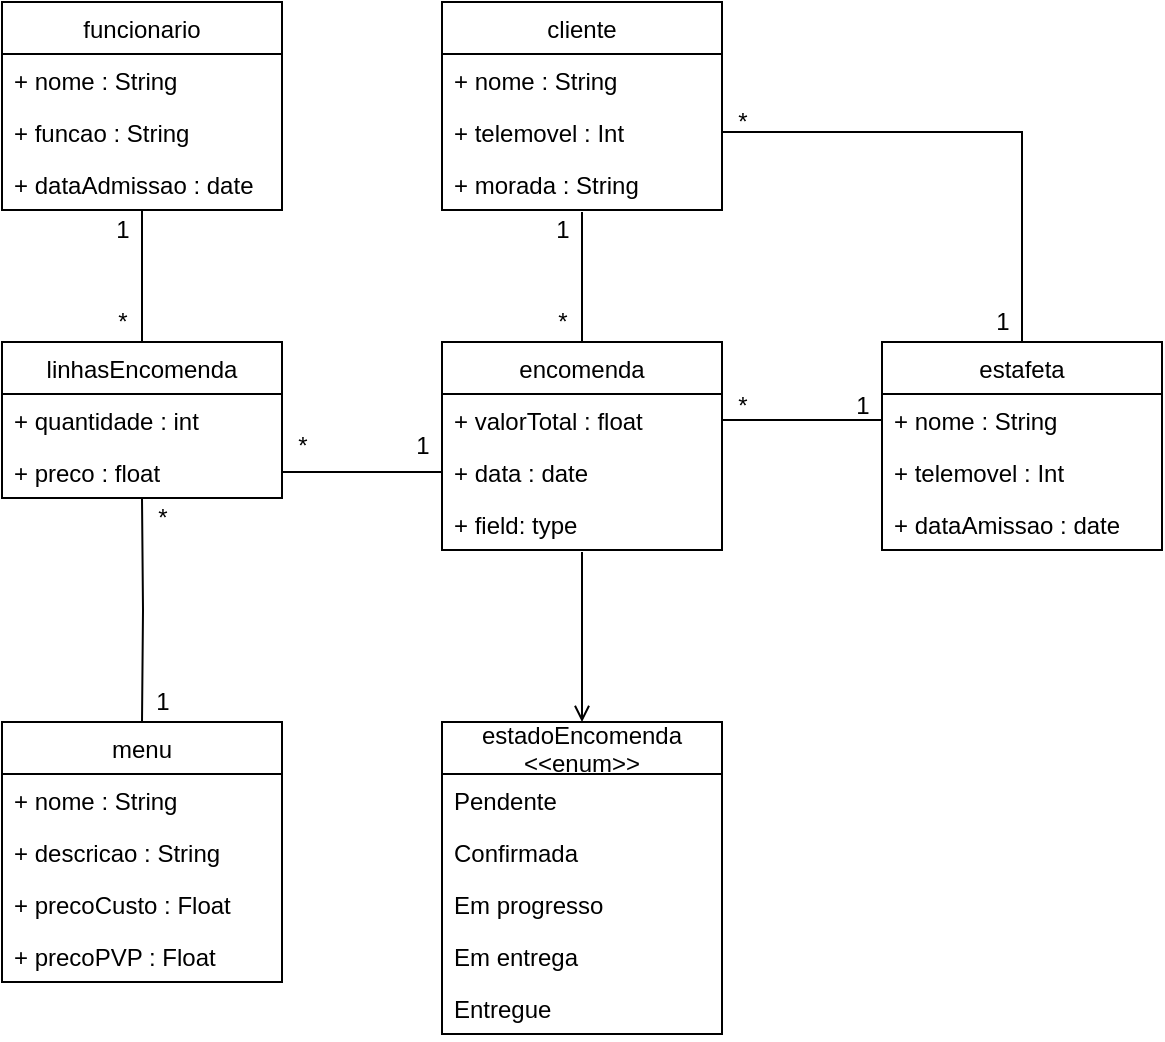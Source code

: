 <mxfile version="13.9.9" type="device"><diagram id="ji7KjX3tjj3UjLO9X0NA" name="Página-1"><mxGraphModel dx="924" dy="869" grid="1" gridSize="10" guides="1" tooltips="1" connect="1" arrows="1" fold="1" page="1" pageScale="1" pageWidth="827" pageHeight="1169" math="0" shadow="0"><root><mxCell id="0"/><mxCell id="1" parent="0"/><mxCell id="LYqKUNfw4X2YdJ_0O9cd-1" value="funcionario" style="swimlane;fontStyle=0;childLayout=stackLayout;horizontal=1;startSize=26;fillColor=none;horizontalStack=0;resizeParent=1;resizeParentMax=0;resizeLast=0;collapsible=1;marginBottom=0;" vertex="1" parent="1"><mxGeometry x="160" y="20" width="140" height="104" as="geometry"/></mxCell><mxCell id="LYqKUNfw4X2YdJ_0O9cd-2" value="+ nome : String" style="text;strokeColor=none;fillColor=none;align=left;verticalAlign=top;spacingLeft=4;spacingRight=4;overflow=hidden;rotatable=0;points=[[0,0.5],[1,0.5]];portConstraint=eastwest;" vertex="1" parent="LYqKUNfw4X2YdJ_0O9cd-1"><mxGeometry y="26" width="140" height="26" as="geometry"/></mxCell><mxCell id="LYqKUNfw4X2YdJ_0O9cd-3" value="+ funcao : String" style="text;strokeColor=none;fillColor=none;align=left;verticalAlign=top;spacingLeft=4;spacingRight=4;overflow=hidden;rotatable=0;points=[[0,0.5],[1,0.5]];portConstraint=eastwest;" vertex="1" parent="LYqKUNfw4X2YdJ_0O9cd-1"><mxGeometry y="52" width="140" height="26" as="geometry"/></mxCell><mxCell id="LYqKUNfw4X2YdJ_0O9cd-4" value="+ dataAdmissao : date" style="text;strokeColor=none;fillColor=none;align=left;verticalAlign=top;spacingLeft=4;spacingRight=4;overflow=hidden;rotatable=0;points=[[0,0.5],[1,0.5]];portConstraint=eastwest;" vertex="1" parent="LYqKUNfw4X2YdJ_0O9cd-1"><mxGeometry y="78" width="140" height="26" as="geometry"/></mxCell><mxCell id="LYqKUNfw4X2YdJ_0O9cd-5" value="cliente" style="swimlane;fontStyle=0;childLayout=stackLayout;horizontal=1;startSize=26;fillColor=none;horizontalStack=0;resizeParent=1;resizeParentMax=0;resizeLast=0;collapsible=1;marginBottom=0;" vertex="1" parent="1"><mxGeometry x="380" y="20" width="140" height="104" as="geometry"/></mxCell><mxCell id="LYqKUNfw4X2YdJ_0O9cd-6" value="+ nome : String" style="text;strokeColor=none;fillColor=none;align=left;verticalAlign=top;spacingLeft=4;spacingRight=4;overflow=hidden;rotatable=0;points=[[0,0.5],[1,0.5]];portConstraint=eastwest;" vertex="1" parent="LYqKUNfw4X2YdJ_0O9cd-5"><mxGeometry y="26" width="140" height="26" as="geometry"/></mxCell><mxCell id="LYqKUNfw4X2YdJ_0O9cd-7" value="+ telemovel : Int" style="text;strokeColor=none;fillColor=none;align=left;verticalAlign=top;spacingLeft=4;spacingRight=4;overflow=hidden;rotatable=0;points=[[0,0.5],[1,0.5]];portConstraint=eastwest;" vertex="1" parent="LYqKUNfw4X2YdJ_0O9cd-5"><mxGeometry y="52" width="140" height="26" as="geometry"/></mxCell><mxCell id="LYqKUNfw4X2YdJ_0O9cd-8" value="+ morada : String" style="text;strokeColor=none;fillColor=none;align=left;verticalAlign=top;spacingLeft=4;spacingRight=4;overflow=hidden;rotatable=0;points=[[0,0.5],[1,0.5]];portConstraint=eastwest;" vertex="1" parent="LYqKUNfw4X2YdJ_0O9cd-5"><mxGeometry y="78" width="140" height="26" as="geometry"/></mxCell><mxCell id="LYqKUNfw4X2YdJ_0O9cd-32" style="edgeStyle=orthogonalEdgeStyle;rounded=0;orthogonalLoop=1;jettySize=auto;html=1;exitX=0.5;exitY=0;exitDx=0;exitDy=0;entryX=1;entryY=0.5;entryDx=0;entryDy=0;endArrow=none;endFill=0;" edge="1" parent="1" source="LYqKUNfw4X2YdJ_0O9cd-9" target="LYqKUNfw4X2YdJ_0O9cd-7"><mxGeometry relative="1" as="geometry"/></mxCell><mxCell id="LYqKUNfw4X2YdJ_0O9cd-9" value="estafeta" style="swimlane;fontStyle=0;childLayout=stackLayout;horizontal=1;startSize=26;fillColor=none;horizontalStack=0;resizeParent=1;resizeParentMax=0;resizeLast=0;collapsible=1;marginBottom=0;" vertex="1" parent="1"><mxGeometry x="600" y="190" width="140" height="104" as="geometry"/></mxCell><mxCell id="LYqKUNfw4X2YdJ_0O9cd-10" value="+ nome : String" style="text;strokeColor=none;fillColor=none;align=left;verticalAlign=top;spacingLeft=4;spacingRight=4;overflow=hidden;rotatable=0;points=[[0,0.5],[1,0.5]];portConstraint=eastwest;" vertex="1" parent="LYqKUNfw4X2YdJ_0O9cd-9"><mxGeometry y="26" width="140" height="26" as="geometry"/></mxCell><mxCell id="LYqKUNfw4X2YdJ_0O9cd-11" value="+ telemovel : Int" style="text;strokeColor=none;fillColor=none;align=left;verticalAlign=top;spacingLeft=4;spacingRight=4;overflow=hidden;rotatable=0;points=[[0,0.5],[1,0.5]];portConstraint=eastwest;" vertex="1" parent="LYqKUNfw4X2YdJ_0O9cd-9"><mxGeometry y="52" width="140" height="26" as="geometry"/></mxCell><mxCell id="LYqKUNfw4X2YdJ_0O9cd-12" value="+ dataAmissao : date" style="text;strokeColor=none;fillColor=none;align=left;verticalAlign=top;spacingLeft=4;spacingRight=4;overflow=hidden;rotatable=0;points=[[0,0.5],[1,0.5]];portConstraint=eastwest;" vertex="1" parent="LYqKUNfw4X2YdJ_0O9cd-9"><mxGeometry y="78" width="140" height="26" as="geometry"/></mxCell><mxCell id="LYqKUNfw4X2YdJ_0O9cd-13" value="encomenda" style="swimlane;fontStyle=0;childLayout=stackLayout;horizontal=1;startSize=26;fillColor=none;horizontalStack=0;resizeParent=1;resizeParentMax=0;resizeLast=0;collapsible=1;marginBottom=0;" vertex="1" parent="1"><mxGeometry x="380" y="190" width="140" height="104" as="geometry"/></mxCell><mxCell id="LYqKUNfw4X2YdJ_0O9cd-14" value="+ valorTotal : float" style="text;strokeColor=none;fillColor=none;align=left;verticalAlign=top;spacingLeft=4;spacingRight=4;overflow=hidden;rotatable=0;points=[[0,0.5],[1,0.5]];portConstraint=eastwest;" vertex="1" parent="LYqKUNfw4X2YdJ_0O9cd-13"><mxGeometry y="26" width="140" height="26" as="geometry"/></mxCell><mxCell id="LYqKUNfw4X2YdJ_0O9cd-15" value="+ data : date" style="text;strokeColor=none;fillColor=none;align=left;verticalAlign=top;spacingLeft=4;spacingRight=4;overflow=hidden;rotatable=0;points=[[0,0.5],[1,0.5]];portConstraint=eastwest;" vertex="1" parent="LYqKUNfw4X2YdJ_0O9cd-13"><mxGeometry y="52" width="140" height="26" as="geometry"/></mxCell><mxCell id="LYqKUNfw4X2YdJ_0O9cd-16" value="+ field: type" style="text;strokeColor=none;fillColor=none;align=left;verticalAlign=top;spacingLeft=4;spacingRight=4;overflow=hidden;rotatable=0;points=[[0,0.5],[1,0.5]];portConstraint=eastwest;" vertex="1" parent="LYqKUNfw4X2YdJ_0O9cd-13"><mxGeometry y="78" width="140" height="26" as="geometry"/></mxCell><mxCell id="LYqKUNfw4X2YdJ_0O9cd-24" style="edgeStyle=orthogonalEdgeStyle;rounded=0;orthogonalLoop=1;jettySize=auto;html=1;exitX=0.5;exitY=0;exitDx=0;exitDy=0;entryX=0.5;entryY=1.038;entryDx=0;entryDy=0;entryPerimeter=0;endArrow=none;endFill=0;startArrow=open;startFill=0;" edge="1" parent="1" source="LYqKUNfw4X2YdJ_0O9cd-17" target="LYqKUNfw4X2YdJ_0O9cd-16"><mxGeometry relative="1" as="geometry"/></mxCell><mxCell id="LYqKUNfw4X2YdJ_0O9cd-17" value="estadoEncomenda&#10;&lt;&lt;enum&gt;&gt;" style="swimlane;fontStyle=0;childLayout=stackLayout;horizontal=1;startSize=26;fillColor=none;horizontalStack=0;resizeParent=1;resizeParentMax=0;resizeLast=0;collapsible=1;marginBottom=0;" vertex="1" parent="1"><mxGeometry x="380" y="380" width="140" height="156" as="geometry"/></mxCell><mxCell id="LYqKUNfw4X2YdJ_0O9cd-18" value="Pendente" style="text;strokeColor=none;fillColor=none;align=left;verticalAlign=top;spacingLeft=4;spacingRight=4;overflow=hidden;rotatable=0;points=[[0,0.5],[1,0.5]];portConstraint=eastwest;" vertex="1" parent="LYqKUNfw4X2YdJ_0O9cd-17"><mxGeometry y="26" width="140" height="26" as="geometry"/></mxCell><mxCell id="LYqKUNfw4X2YdJ_0O9cd-19" value="Confirmada" style="text;strokeColor=none;fillColor=none;align=left;verticalAlign=top;spacingLeft=4;spacingRight=4;overflow=hidden;rotatable=0;points=[[0,0.5],[1,0.5]];portConstraint=eastwest;" vertex="1" parent="LYqKUNfw4X2YdJ_0O9cd-17"><mxGeometry y="52" width="140" height="26" as="geometry"/></mxCell><mxCell id="LYqKUNfw4X2YdJ_0O9cd-20" value="Em progresso" style="text;strokeColor=none;fillColor=none;align=left;verticalAlign=top;spacingLeft=4;spacingRight=4;overflow=hidden;rotatable=0;points=[[0,0.5],[1,0.5]];portConstraint=eastwest;" vertex="1" parent="LYqKUNfw4X2YdJ_0O9cd-17"><mxGeometry y="78" width="140" height="26" as="geometry"/></mxCell><mxCell id="LYqKUNfw4X2YdJ_0O9cd-44" value="Em entrega" style="text;strokeColor=none;fillColor=none;align=left;verticalAlign=top;spacingLeft=4;spacingRight=4;overflow=hidden;rotatable=0;points=[[0,0.5],[1,0.5]];portConstraint=eastwest;" vertex="1" parent="LYqKUNfw4X2YdJ_0O9cd-17"><mxGeometry y="104" width="140" height="26" as="geometry"/></mxCell><mxCell id="LYqKUNfw4X2YdJ_0O9cd-45" value="Entregue" style="text;strokeColor=none;fillColor=none;align=left;verticalAlign=top;spacingLeft=4;spacingRight=4;overflow=hidden;rotatable=0;points=[[0,0.5],[1,0.5]];portConstraint=eastwest;" vertex="1" parent="LYqKUNfw4X2YdJ_0O9cd-17"><mxGeometry y="130" width="140" height="26" as="geometry"/></mxCell><mxCell id="LYqKUNfw4X2YdJ_0O9cd-22" style="edgeStyle=orthogonalEdgeStyle;rounded=0;orthogonalLoop=1;jettySize=auto;html=1;entryX=0.5;entryY=0;entryDx=0;entryDy=0;endArrow=none;endFill=0;" edge="1" parent="1" target="LYqKUNfw4X2YdJ_0O9cd-13"><mxGeometry relative="1" as="geometry"><mxPoint x="450" y="125" as="sourcePoint"/><Array as="points"><mxPoint x="450" y="125"/></Array></mxGeometry></mxCell><mxCell id="LYqKUNfw4X2YdJ_0O9cd-23" style="edgeStyle=orthogonalEdgeStyle;rounded=0;orthogonalLoop=1;jettySize=auto;html=1;entryX=1;entryY=0.5;entryDx=0;entryDy=0;exitX=0;exitY=0.5;exitDx=0;exitDy=0;endArrow=none;endFill=0;" edge="1" parent="1" source="LYqKUNfw4X2YdJ_0O9cd-10" target="LYqKUNfw4X2YdJ_0O9cd-14"><mxGeometry relative="1" as="geometry"/></mxCell><mxCell id="LYqKUNfw4X2YdJ_0O9cd-31" style="edgeStyle=orthogonalEdgeStyle;rounded=0;orthogonalLoop=1;jettySize=auto;html=1;entryX=0.5;entryY=1;entryDx=0;entryDy=0;entryPerimeter=0;endArrow=none;endFill=0;" edge="1" parent="1" source="LYqKUNfw4X2YdJ_0O9cd-26" target="LYqKUNfw4X2YdJ_0O9cd-4"><mxGeometry relative="1" as="geometry"/></mxCell><mxCell id="LYqKUNfw4X2YdJ_0O9cd-26" value="linhasEncomenda" style="swimlane;fontStyle=0;childLayout=stackLayout;horizontal=1;startSize=26;fillColor=none;horizontalStack=0;resizeParent=1;resizeParentMax=0;resizeLast=0;collapsible=1;marginBottom=0;" vertex="1" parent="1"><mxGeometry x="160" y="190" width="140" height="78" as="geometry"/></mxCell><mxCell id="LYqKUNfw4X2YdJ_0O9cd-27" value="+ quantidade : int" style="text;strokeColor=none;fillColor=none;align=left;verticalAlign=top;spacingLeft=4;spacingRight=4;overflow=hidden;rotatable=0;points=[[0,0.5],[1,0.5]];portConstraint=eastwest;" vertex="1" parent="LYqKUNfw4X2YdJ_0O9cd-26"><mxGeometry y="26" width="140" height="26" as="geometry"/></mxCell><mxCell id="LYqKUNfw4X2YdJ_0O9cd-28" value="+ preco : float" style="text;strokeColor=none;fillColor=none;align=left;verticalAlign=top;spacingLeft=4;spacingRight=4;overflow=hidden;rotatable=0;points=[[0,0.5],[1,0.5]];portConstraint=eastwest;" vertex="1" parent="LYqKUNfw4X2YdJ_0O9cd-26"><mxGeometry y="52" width="140" height="26" as="geometry"/></mxCell><mxCell id="LYqKUNfw4X2YdJ_0O9cd-30" style="edgeStyle=orthogonalEdgeStyle;rounded=0;orthogonalLoop=1;jettySize=auto;html=1;entryX=1;entryY=0.5;entryDx=0;entryDy=0;endArrow=none;endFill=0;" edge="1" parent="1" source="LYqKUNfw4X2YdJ_0O9cd-15" target="LYqKUNfw4X2YdJ_0O9cd-28"><mxGeometry relative="1" as="geometry"/></mxCell><mxCell id="LYqKUNfw4X2YdJ_0O9cd-37" style="edgeStyle=orthogonalEdgeStyle;rounded=0;orthogonalLoop=1;jettySize=auto;html=1;entryX=0.5;entryY=1;entryDx=0;entryDy=0;entryPerimeter=0;endArrow=none;endFill=0;" edge="1" parent="1" target="LYqKUNfw4X2YdJ_0O9cd-28"><mxGeometry relative="1" as="geometry"><mxPoint x="230" y="380" as="sourcePoint"/></mxGeometry></mxCell><mxCell id="LYqKUNfw4X2YdJ_0O9cd-38" value="menu" style="swimlane;fontStyle=0;childLayout=stackLayout;horizontal=1;startSize=26;fillColor=none;horizontalStack=0;resizeParent=1;resizeParentMax=0;resizeLast=0;collapsible=1;marginBottom=0;" vertex="1" parent="1"><mxGeometry x="160" y="380" width="140" height="130" as="geometry"/></mxCell><mxCell id="LYqKUNfw4X2YdJ_0O9cd-39" value="+ nome : String" style="text;strokeColor=none;fillColor=none;align=left;verticalAlign=top;spacingLeft=4;spacingRight=4;overflow=hidden;rotatable=0;points=[[0,0.5],[1,0.5]];portConstraint=eastwest;" vertex="1" parent="LYqKUNfw4X2YdJ_0O9cd-38"><mxGeometry y="26" width="140" height="26" as="geometry"/></mxCell><mxCell id="LYqKUNfw4X2YdJ_0O9cd-40" value="+ descricao : String" style="text;strokeColor=none;fillColor=none;align=left;verticalAlign=top;spacingLeft=4;spacingRight=4;overflow=hidden;rotatable=0;points=[[0,0.5],[1,0.5]];portConstraint=eastwest;" vertex="1" parent="LYqKUNfw4X2YdJ_0O9cd-38"><mxGeometry y="52" width="140" height="26" as="geometry"/></mxCell><mxCell id="LYqKUNfw4X2YdJ_0O9cd-41" value="+ precoCusto : Float" style="text;strokeColor=none;fillColor=none;align=left;verticalAlign=top;spacingLeft=4;spacingRight=4;overflow=hidden;rotatable=0;points=[[0,0.5],[1,0.5]];portConstraint=eastwest;" vertex="1" parent="LYqKUNfw4X2YdJ_0O9cd-38"><mxGeometry y="78" width="140" height="26" as="geometry"/></mxCell><mxCell id="LYqKUNfw4X2YdJ_0O9cd-43" value="+ precoPVP : Float" style="text;strokeColor=none;fillColor=none;align=left;verticalAlign=top;spacingLeft=4;spacingRight=4;overflow=hidden;rotatable=0;points=[[0,0.5],[1,0.5]];portConstraint=eastwest;" vertex="1" parent="LYqKUNfw4X2YdJ_0O9cd-38"><mxGeometry y="104" width="140" height="26" as="geometry"/></mxCell><mxCell id="LYqKUNfw4X2YdJ_0O9cd-46" value="1" style="text;html=1;align=center;verticalAlign=middle;resizable=0;points=[];autosize=1;" vertex="1" parent="1"><mxGeometry x="210" y="124" width="20" height="20" as="geometry"/></mxCell><mxCell id="LYqKUNfw4X2YdJ_0O9cd-47" value="1" style="text;html=1;align=center;verticalAlign=middle;resizable=0;points=[];autosize=1;" vertex="1" parent="1"><mxGeometry x="360" y="232" width="20" height="20" as="geometry"/></mxCell><mxCell id="LYqKUNfw4X2YdJ_0O9cd-48" value="1" style="text;html=1;align=center;verticalAlign=middle;resizable=0;points=[];autosize=1;" vertex="1" parent="1"><mxGeometry x="430" y="124" width="20" height="20" as="geometry"/></mxCell><mxCell id="LYqKUNfw4X2YdJ_0O9cd-49" value="1" style="text;html=1;align=center;verticalAlign=middle;resizable=0;points=[];autosize=1;" vertex="1" parent="1"><mxGeometry x="580" y="212" width="20" height="20" as="geometry"/></mxCell><mxCell id="LYqKUNfw4X2YdJ_0O9cd-50" value="1" style="text;html=1;align=center;verticalAlign=middle;resizable=0;points=[];autosize=1;" vertex="1" parent="1"><mxGeometry x="650" y="170" width="20" height="20" as="geometry"/></mxCell><mxCell id="LYqKUNfw4X2YdJ_0O9cd-51" value="1" style="text;html=1;align=center;verticalAlign=middle;resizable=0;points=[];autosize=1;" vertex="1" parent="1"><mxGeometry x="230" y="360" width="20" height="20" as="geometry"/></mxCell><mxCell id="LYqKUNfw4X2YdJ_0O9cd-52" value="*" style="text;html=1;align=center;verticalAlign=middle;resizable=0;points=[];autosize=1;" vertex="1" parent="1"><mxGeometry x="230" y="268" width="20" height="20" as="geometry"/></mxCell><mxCell id="LYqKUNfw4X2YdJ_0O9cd-53" value="*" style="text;html=1;align=center;verticalAlign=middle;resizable=0;points=[];autosize=1;" vertex="1" parent="1"><mxGeometry x="210" y="170" width="20" height="20" as="geometry"/></mxCell><mxCell id="LYqKUNfw4X2YdJ_0O9cd-55" value="*" style="text;html=1;align=center;verticalAlign=middle;resizable=0;points=[];autosize=1;" vertex="1" parent="1"><mxGeometry x="300" y="232" width="20" height="20" as="geometry"/></mxCell><mxCell id="LYqKUNfw4X2YdJ_0O9cd-56" value="*" style="text;html=1;align=center;verticalAlign=middle;resizable=0;points=[];autosize=1;" vertex="1" parent="1"><mxGeometry x="520" y="212" width="20" height="20" as="geometry"/></mxCell><mxCell id="LYqKUNfw4X2YdJ_0O9cd-57" value="*" style="text;html=1;align=center;verticalAlign=middle;resizable=0;points=[];autosize=1;" vertex="1" parent="1"><mxGeometry x="430" y="170" width="20" height="20" as="geometry"/></mxCell><mxCell id="LYqKUNfw4X2YdJ_0O9cd-58" value="*" style="text;html=1;align=center;verticalAlign=middle;resizable=0;points=[];autosize=1;" vertex="1" parent="1"><mxGeometry x="520" y="70" width="20" height="20" as="geometry"/></mxCell></root></mxGraphModel></diagram></mxfile>